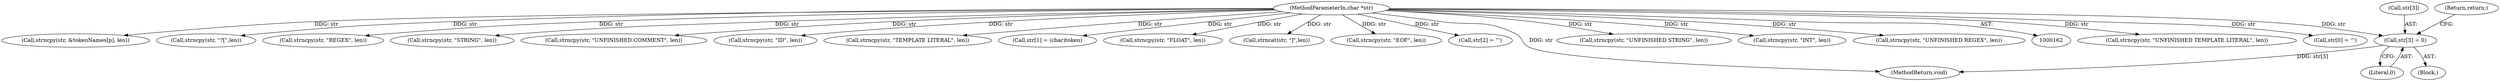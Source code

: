 digraph "0_Espruino_0a7619875bf79877907205f6bee08465b89ff10b_0@array" {
"1000197" [label="(Call,str[3] = 0)"];
"1000164" [label="(MethodParameterIn,char *str)"];
"1000175" [label="(Block,)"];
"1000249" [label="(Call,strncpy(str, \"UNFINISHED TEMPLATE LITERAL\", len))"];
"1000180" [label="(Call,str[0] = '\'')"];
"1000321" [label="(Call,strncpy(str, &tokenNames[p], len))"];
"1000333" [label="(Call,strncpy(str, \"?[\",len))"];
"1000255" [label="(Call,strncpy(str, \"REGEX\", len))"];
"1000231" [label="(Call,strncpy(str, \"STRING\", len))"];
"1000267" [label="(Call,strncpy(str, \"UNFINISHED COMMENT\", len))"];
"1000213" [label="(Call,strncpy(str, \"ID\", len))"];
"1000243" [label="(Call,strncpy(str, \"TEMPLATE LITERAL\", len))"];
"1000185" [label="(Call,str[1] = (char)token)"];
"1000225" [label="(Call,strncpy(str, \"FLOAT\", len))"];
"1000197" [label="(Call,str[3] = 0)"];
"1000344" [label="(Call,strncat(str, \"]\",len))"];
"1000207" [label="(Call,strncpy(str, \"EOF\", len))"];
"1000198" [label="(Call,str[3])"];
"1000192" [label="(Call,str[2] = '\'')"];
"1000348" [label="(MethodReturn,void)"];
"1000237" [label="(Call,strncpy(str, \"UNFINISHED STRING\", len))"];
"1000202" [label="(Return,return;)"];
"1000219" [label="(Call,strncpy(str, \"INT\", len))"];
"1000201" [label="(Literal,0)"];
"1000164" [label="(MethodParameterIn,char *str)"];
"1000261" [label="(Call,strncpy(str, \"UNFINISHED REGEX\", len))"];
"1000197" -> "1000175"  [label="AST: "];
"1000197" -> "1000201"  [label="CFG: "];
"1000198" -> "1000197"  [label="AST: "];
"1000201" -> "1000197"  [label="AST: "];
"1000202" -> "1000197"  [label="CFG: "];
"1000197" -> "1000348"  [label="DDG: str[3]"];
"1000164" -> "1000197"  [label="DDG: str"];
"1000164" -> "1000162"  [label="AST: "];
"1000164" -> "1000348"  [label="DDG: str"];
"1000164" -> "1000180"  [label="DDG: str"];
"1000164" -> "1000185"  [label="DDG: str"];
"1000164" -> "1000192"  [label="DDG: str"];
"1000164" -> "1000207"  [label="DDG: str"];
"1000164" -> "1000213"  [label="DDG: str"];
"1000164" -> "1000219"  [label="DDG: str"];
"1000164" -> "1000225"  [label="DDG: str"];
"1000164" -> "1000231"  [label="DDG: str"];
"1000164" -> "1000237"  [label="DDG: str"];
"1000164" -> "1000243"  [label="DDG: str"];
"1000164" -> "1000249"  [label="DDG: str"];
"1000164" -> "1000255"  [label="DDG: str"];
"1000164" -> "1000261"  [label="DDG: str"];
"1000164" -> "1000267"  [label="DDG: str"];
"1000164" -> "1000321"  [label="DDG: str"];
"1000164" -> "1000333"  [label="DDG: str"];
"1000164" -> "1000344"  [label="DDG: str"];
}
